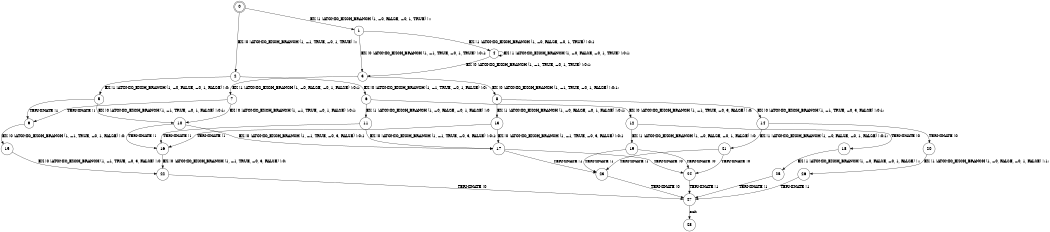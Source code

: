 digraph BCG {
size = "7, 10.5";
center = TRUE;
node [shape = circle];
0 [peripheries = 2];
0 -> 1 [label = "EX !1 !ATOMIC_EXCH_BRANCH (1, +0, FALSE, +0, 1, TRUE) !::"];
0 -> 2 [label = "EX !0 !ATOMIC_EXCH_BRANCH (1, +1, TRUE, +0, 1, TRUE) !::"];
1 -> 3 [label = "EX !0 !ATOMIC_EXCH_BRANCH (1, +1, TRUE, +0, 1, TRUE) !:0:1:"];
1 -> 4 [label = "EX !1 !ATOMIC_EXCH_BRANCH (1, +0, FALSE, +0, 1, TRUE) !:0:1:"];
2 -> 5 [label = "EX !1 !ATOMIC_EXCH_BRANCH (1, +0, FALSE, +0, 1, FALSE) !:0:"];
2 -> 6 [label = "EX !0 !ATOMIC_EXCH_BRANCH (1, +1, TRUE, +0, 1, FALSE) !:0:"];
3 -> 7 [label = "EX !1 !ATOMIC_EXCH_BRANCH (1, +0, FALSE, +0, 1, FALSE) !:0:1:"];
3 -> 8 [label = "EX !0 !ATOMIC_EXCH_BRANCH (1, +1, TRUE, +0, 1, FALSE) !:0:1:"];
4 -> 3 [label = "EX !0 !ATOMIC_EXCH_BRANCH (1, +1, TRUE, +0, 1, TRUE) !:0:1:"];
4 -> 4 [label = "EX !1 !ATOMIC_EXCH_BRANCH (1, +0, FALSE, +0, 1, TRUE) !:0:1:"];
5 -> 9 [label = "TERMINATE !1"];
5 -> 10 [label = "EX !0 !ATOMIC_EXCH_BRANCH (1, +1, TRUE, +0, 1, FALSE) !:0:1:"];
6 -> 11 [label = "EX !1 !ATOMIC_EXCH_BRANCH (1, +0, FALSE, +0, 1, FALSE) !:0:"];
6 -> 12 [label = "EX !0 !ATOMIC_EXCH_BRANCH (1, +1, TRUE, +0, 3, FALSE) !:0:"];
7 -> 9 [label = "TERMINATE !1"];
7 -> 10 [label = "EX !0 !ATOMIC_EXCH_BRANCH (1, +1, TRUE, +0, 1, FALSE) !:0:1:"];
8 -> 13 [label = "EX !1 !ATOMIC_EXCH_BRANCH (1, +0, FALSE, +0, 1, FALSE) !:0:1:"];
8 -> 14 [label = "EX !0 !ATOMIC_EXCH_BRANCH (1, +1, TRUE, +0, 3, FALSE) !:0:1:"];
9 -> 15 [label = "EX !0 !ATOMIC_EXCH_BRANCH (1, +1, TRUE, +0, 1, FALSE) !:0:"];
10 -> 16 [label = "TERMINATE !1"];
10 -> 17 [label = "EX !0 !ATOMIC_EXCH_BRANCH (1, +1, TRUE, +0, 3, FALSE) !:0:1:"];
11 -> 16 [label = "TERMINATE !1"];
11 -> 17 [label = "EX !0 !ATOMIC_EXCH_BRANCH (1, +1, TRUE, +0, 3, FALSE) !:0:1:"];
12 -> 18 [label = "TERMINATE !0"];
12 -> 19 [label = "EX !1 !ATOMIC_EXCH_BRANCH (1, +0, FALSE, +0, 1, FALSE) !:0:"];
13 -> 16 [label = "TERMINATE !1"];
13 -> 17 [label = "EX !0 !ATOMIC_EXCH_BRANCH (1, +1, TRUE, +0, 3, FALSE) !:0:1:"];
14 -> 20 [label = "TERMINATE !0"];
14 -> 21 [label = "EX !1 !ATOMIC_EXCH_BRANCH (1, +0, FALSE, +0, 1, FALSE) !:0:1:"];
15 -> 22 [label = "EX !0 !ATOMIC_EXCH_BRANCH (1, +1, TRUE, +0, 3, FALSE) !:0:"];
16 -> 22 [label = "EX !0 !ATOMIC_EXCH_BRANCH (1, +1, TRUE, +0, 3, FALSE) !:0:"];
17 -> 23 [label = "TERMINATE !1"];
17 -> 24 [label = "TERMINATE !0"];
18 -> 25 [label = "EX !1 !ATOMIC_EXCH_BRANCH (1, +0, FALSE, +0, 1, FALSE) !::"];
19 -> 23 [label = "TERMINATE !1"];
19 -> 24 [label = "TERMINATE !0"];
20 -> 26 [label = "EX !1 !ATOMIC_EXCH_BRANCH (1, +0, FALSE, +0, 1, FALSE) !:1:"];
21 -> 23 [label = "TERMINATE !1"];
21 -> 24 [label = "TERMINATE !0"];
22 -> 27 [label = "TERMINATE !0"];
23 -> 27 [label = "TERMINATE !0"];
24 -> 27 [label = "TERMINATE !1"];
25 -> 27 [label = "TERMINATE !1"];
26 -> 27 [label = "TERMINATE !1"];
27 -> 28 [label = "exit"];
}
